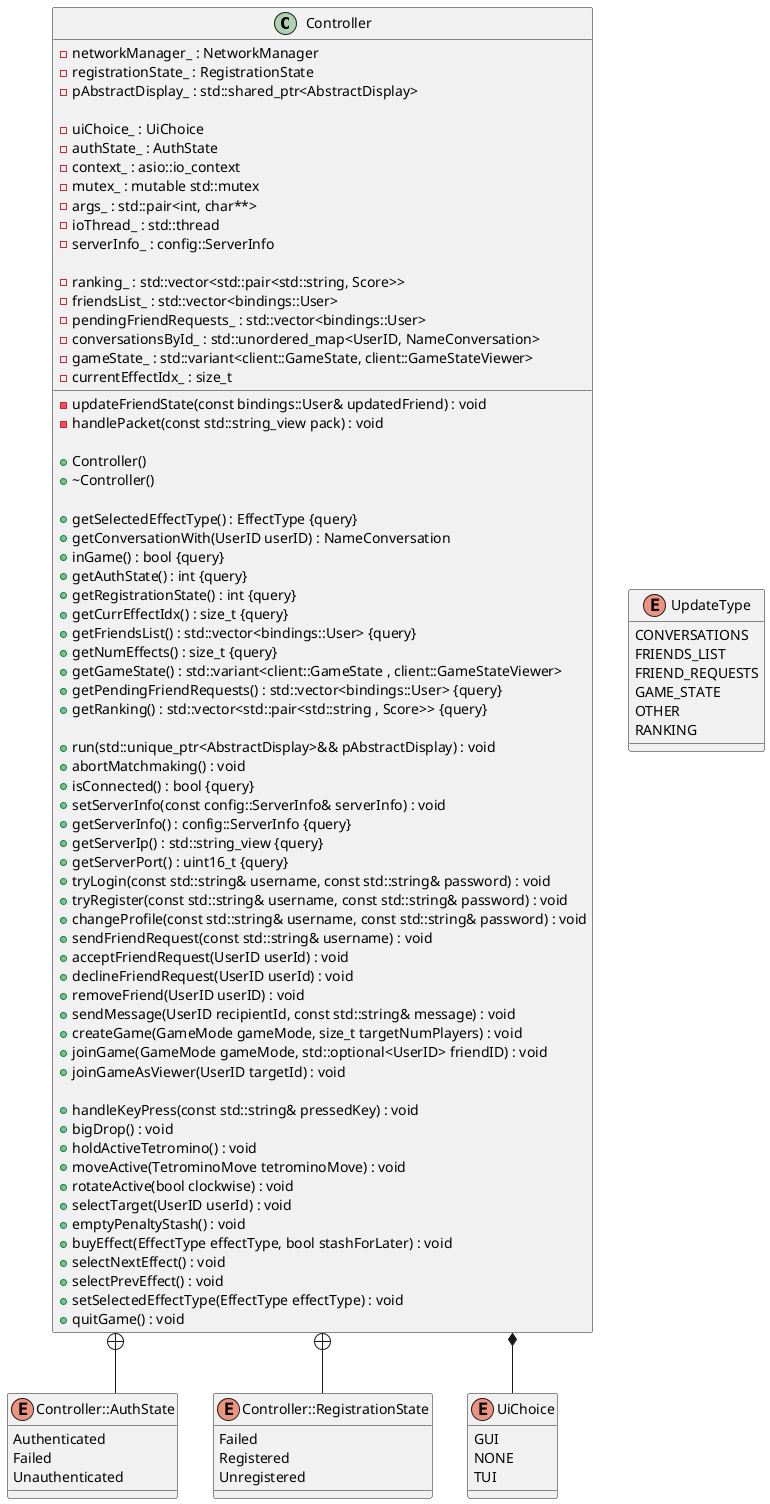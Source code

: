 @startuml ControllerClass
skinparam linetype ortho

/' Objects '/

class Controller {
	-networkManager_ : NetworkManager
	-registrationState_ : RegistrationState
	'-screenManager_ : std::unique_ptr<ScreenManager>
    -pAbstractDisplay_ : std::shared_ptr<AbstractDisplay>

	-uiChoice_ : UiChoice
	-authState_ : AuthState
	-context_ : asio::io_context
	-mutex_ : mutable std::mutex
	-args_ : std::pair<int, char**>
	-ioThread_ : std::thread
	- serverInfo_ : config::ServerInfo
	
	-ranking_ : std::vector<std::pair<std::string, Score>>
	-friendsList_ : std::vector<bindings::User>
	-pendingFriendRequests_ : std::vector<bindings::User>
	-conversationsById_ : std::unordered_map<UserID, NameConversation>
	-gameState_ : std::variant<client::GameState, client::GameStateViewer>
	-currentEffectIdx_ : size_t

	-updateFriendState(const bindings::User& updatedFriend) : void
	-handlePacket(const std::string_view pack) : void

	+Controller()
	+~Controller()

	+getSelectedEffectType() : EffectType {query}
	+getConversationWith(UserID userID) : NameConversation
	+inGame() : bool {query}
	+getAuthState() : int {query}
	+getRegistrationState() : int {query}
	+getCurrEffectIdx() : size_t {query}
	+getFriendsList() : std::vector<bindings::User> {query}
	+getNumEffects() : size_t {query}
	+getGameState() : std::variant<client::GameState , client::GameStateViewer>
	+getPendingFriendRequests() : std::vector<bindings::User> {query}
	+getRanking() : std::vector<std::pair<std::string , Score>> {query}

	+run(std::unique_ptr<AbstractDisplay>&& pAbstractDisplay) : void
	+abortMatchmaking() : void
	+isConnected() : bool {query}
	+setServerInfo(const config::ServerInfo& serverInfo) : void
	+getServerInfo() : config::ServerInfo {query}
	+getServerIp() : std::string_view {query}
	+getServerPort() : uint16_t {query}


	+tryLogin(const std::string& username, const std::string& password) : void
	+tryRegister(const std::string& username, const std::string& password) : void
	+changeProfile(const std::string& username, const std::string& password) : void
	+sendFriendRequest(const std::string& username) : void
	+acceptFriendRequest(UserID userId) : void
	+declineFriendRequest(UserID userId) : void
	+removeFriend(UserID userID) : void
	+sendMessage(UserID recipientId, const std::string& message) : void
	+createGame(GameMode gameMode, size_t targetNumPlayers) : void
	+joinGame(GameMode gameMode, std::optional<UserID> friendID) : void
	+joinGameAsViewer(UserID targetId) : void

	+handleKeyPress(const std::string& pressedKey) : void
	+bigDrop() : void
	+holdActiveTetromino() : void
	+moveActive(TetrominoMove tetrominoMove) : void
	+rotateActive(bool clockwise) : void
	+selectTarget(UserID userId) : void
	+emptyPenaltyStash() : void
	+buyEffect(EffectType effectType, bool stashForLater) : void
	+selectNextEffect() : void
	+selectPrevEffect() : void
	+setSelectedEffectType(EffectType effectType) : void
	+quitGame() : void
}


enum Controller::AuthState {
	Authenticated
	Failed
	Unauthenticated
}


enum Controller::RegistrationState {
	Failed
	Registered
	Unregistered
}


enum UiChoice {
	GUI
	NONE
	TUI
}


enum UpdateType {
	CONVERSATIONS
	FRIENDS_LIST
	FRIEND_REQUESTS
	GAME_STATE
	OTHER
	RANKING
}





/' Inheritance relationships '/




/' Aggregation relationships '/

Controller *-- UiChoice






/' Nested objects '/

Controller +-- Controller::AuthState


Controller +-- Controller::RegistrationState




@enduml
